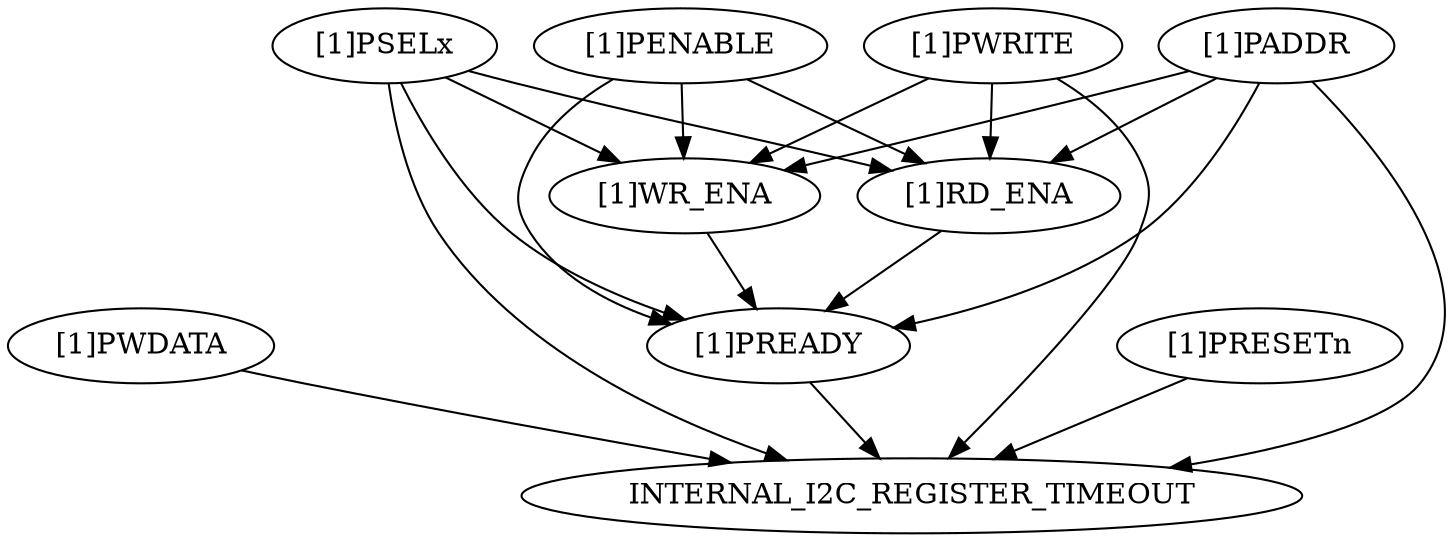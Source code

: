 strict digraph "" {
	"[1]PWDATA"	 [complexity=2,
		importance=0.106996703254,
		rank=0.0534983516268];
	INTERNAL_I2C_REGISTER_TIMEOUT	 [complexity=0,
		importance=0.0741805222067,
		rank=0.0];
	"[1]PWDATA" -> INTERNAL_I2C_REGISTER_TIMEOUT;
	"[1]PSELx"	 [complexity=20,
		importance=0.311797720853,
		rank=0.0155898860426];
	"[1]RD_ENA"	 [complexity=15,
		importance=0.278981539806,
		rank=0.0185987693204];
	"[1]PSELx" -> "[1]RD_ENA";
	"[1]PREADY"	 [complexity=8,
		importance=0.234660115902,
		rank=0.0293325144877];
	"[1]PSELx" -> "[1]PREADY";
	"[1]PSELx" -> INTERNAL_I2C_REGISTER_TIMEOUT;
	"[1]WR_ENA"	 [complexity=15,
		importance=0.278981539806,
		rank=0.0185987693204];
	"[1]PSELx" -> "[1]WR_ENA";
	"[1]PWRITE"	 [complexity=20,
		importance=0.311797720853,
		rank=0.0155898860426];
	"[1]PWRITE" -> "[1]RD_ENA";
	"[1]PWRITE" -> INTERNAL_I2C_REGISTER_TIMEOUT;
	"[1]PWRITE" -> "[1]WR_ENA";
	"[1]PENABLE"	 [complexity=20,
		importance=0.311797720853,
		rank=0.0155898860426];
	"[1]PENABLE" -> "[1]RD_ENA";
	"[1]PENABLE" -> "[1]PREADY";
	"[1]PENABLE" -> "[1]WR_ENA";
	"[1]RD_ENA" -> "[1]PREADY";
	"[1]PRESETn"	 [complexity=1,
		importance=0.18117722546,
		rank=0.18117722546];
	"[1]PRESETn" -> INTERNAL_I2C_REGISTER_TIMEOUT;
	"[1]PREADY" -> INTERNAL_I2C_REGISTER_TIMEOUT;
	"[1]WR_ENA" -> "[1]PREADY";
	"[1]PADDR"	 [complexity=20,
		importance=0.311797720853,
		rank=0.0155898860426];
	"[1]PADDR" -> "[1]RD_ENA";
	"[1]PADDR" -> "[1]PREADY";
	"[1]PADDR" -> INTERNAL_I2C_REGISTER_TIMEOUT;
	"[1]PADDR" -> "[1]WR_ENA";
}
